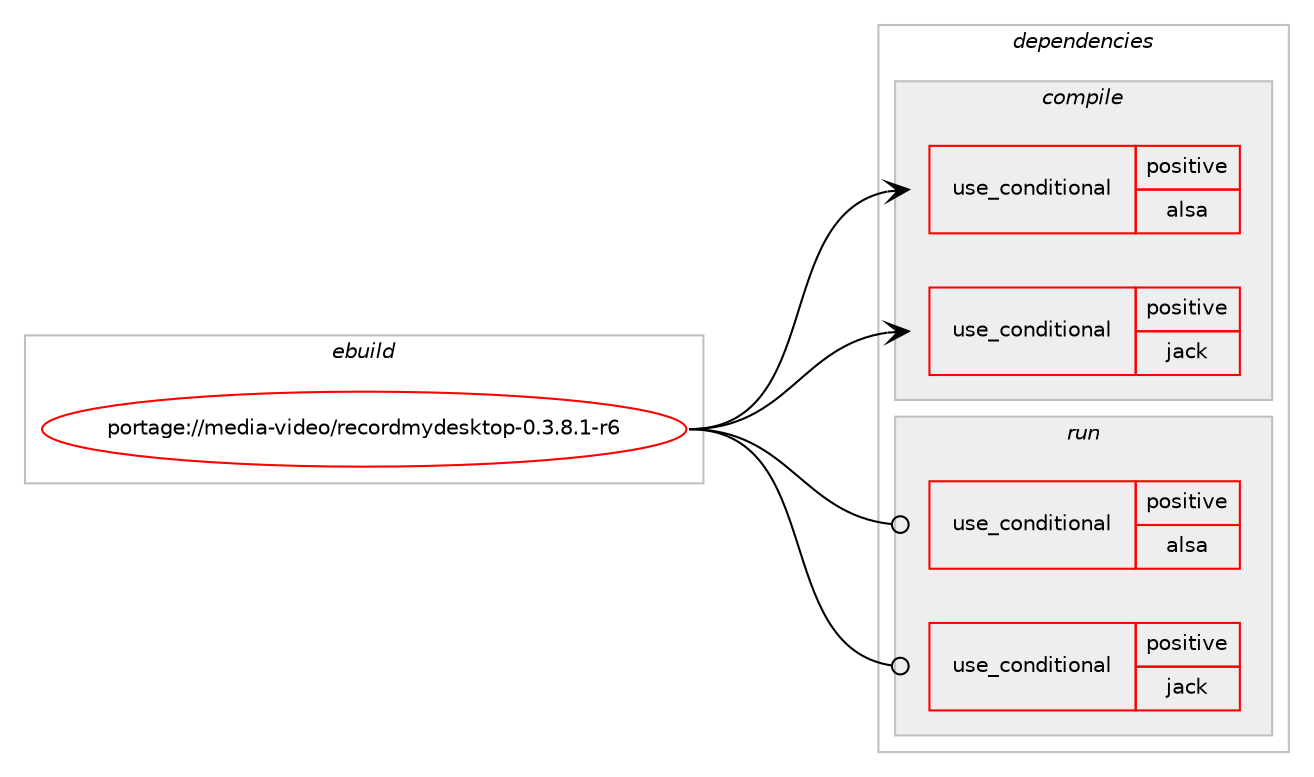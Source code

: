 digraph prolog {

# *************
# Graph options
# *************

newrank=true;
concentrate=true;
compound=true;
graph [rankdir=LR,fontname=Helvetica,fontsize=10,ranksep=1.5];#, ranksep=2.5, nodesep=0.2];
edge  [arrowhead=vee];
node  [fontname=Helvetica,fontsize=10];

# **********
# The ebuild
# **********

subgraph cluster_leftcol {
color=gray;
rank=same;
label=<<i>ebuild</i>>;
id [label="portage://media-video/recordmydesktop-0.3.8.1-r6", color=red, width=4, href="../media-video/recordmydesktop-0.3.8.1-r6.svg"];
}

# ****************
# The dependencies
# ****************

subgraph cluster_midcol {
color=gray;
label=<<i>dependencies</i>>;
subgraph cluster_compile {
fillcolor="#eeeeee";
style=filled;
label=<<i>compile</i>>;
subgraph cond83647 {
dependency171843 [label=<<TABLE BORDER="0" CELLBORDER="1" CELLSPACING="0" CELLPADDING="4"><TR><TD ROWSPAN="3" CELLPADDING="10">use_conditional</TD></TR><TR><TD>positive</TD></TR><TR><TD>alsa</TD></TR></TABLE>>, shape=none, color=red];
# *** BEGIN UNKNOWN DEPENDENCY TYPE (TODO) ***
# dependency171843 -> package_dependency(portage://media-video/recordmydesktop-0.3.8.1-r6,install,no,media-libs,alsa-lib,none,[,,],[],[])
# *** END UNKNOWN DEPENDENCY TYPE (TODO) ***

}
id:e -> dependency171843:w [weight=20,style="solid",arrowhead="vee"];
subgraph cond83648 {
dependency171844 [label=<<TABLE BORDER="0" CELLBORDER="1" CELLSPACING="0" CELLPADDING="4"><TR><TD ROWSPAN="3" CELLPADDING="10">use_conditional</TD></TR><TR><TD>positive</TD></TR><TR><TD>jack</TD></TR></TABLE>>, shape=none, color=red];
# *** BEGIN UNKNOWN DEPENDENCY TYPE (TODO) ***
# dependency171844 -> package_dependency(portage://media-video/recordmydesktop-0.3.8.1-r6,install,no,virtual,jack,none,[,,],[],[])
# *** END UNKNOWN DEPENDENCY TYPE (TODO) ***

}
id:e -> dependency171844:w [weight=20,style="solid",arrowhead="vee"];
# *** BEGIN UNKNOWN DEPENDENCY TYPE (TODO) ***
# id -> package_dependency(portage://media-video/recordmydesktop-0.3.8.1-r6,install,no,media-libs,libogg,none,[,,],[],[])
# *** END UNKNOWN DEPENDENCY TYPE (TODO) ***

# *** BEGIN UNKNOWN DEPENDENCY TYPE (TODO) ***
# id -> package_dependency(portage://media-video/recordmydesktop-0.3.8.1-r6,install,no,media-libs,libtheora,none,[,,],[],[use(enable(encode),none)])
# *** END UNKNOWN DEPENDENCY TYPE (TODO) ***

# *** BEGIN UNKNOWN DEPENDENCY TYPE (TODO) ***
# id -> package_dependency(portage://media-video/recordmydesktop-0.3.8.1-r6,install,no,media-libs,libvorbis,none,[,,],[],[])
# *** END UNKNOWN DEPENDENCY TYPE (TODO) ***

# *** BEGIN UNKNOWN DEPENDENCY TYPE (TODO) ***
# id -> package_dependency(portage://media-video/recordmydesktop-0.3.8.1-r6,install,no,x11-base,xorg-proto,none,[,,],[],[])
# *** END UNKNOWN DEPENDENCY TYPE (TODO) ***

# *** BEGIN UNKNOWN DEPENDENCY TYPE (TODO) ***
# id -> package_dependency(portage://media-video/recordmydesktop-0.3.8.1-r6,install,no,x11-libs,libICE,none,[,,],[],[])
# *** END UNKNOWN DEPENDENCY TYPE (TODO) ***

# *** BEGIN UNKNOWN DEPENDENCY TYPE (TODO) ***
# id -> package_dependency(portage://media-video/recordmydesktop-0.3.8.1-r6,install,no,x11-libs,libSM,none,[,,],[],[])
# *** END UNKNOWN DEPENDENCY TYPE (TODO) ***

# *** BEGIN UNKNOWN DEPENDENCY TYPE (TODO) ***
# id -> package_dependency(portage://media-video/recordmydesktop-0.3.8.1-r6,install,no,x11-libs,libXdamage,none,[,,],[],[])
# *** END UNKNOWN DEPENDENCY TYPE (TODO) ***

# *** BEGIN UNKNOWN DEPENDENCY TYPE (TODO) ***
# id -> package_dependency(portage://media-video/recordmydesktop-0.3.8.1-r6,install,no,x11-libs,libXext,none,[,,],[],[])
# *** END UNKNOWN DEPENDENCY TYPE (TODO) ***

# *** BEGIN UNKNOWN DEPENDENCY TYPE (TODO) ***
# id -> package_dependency(portage://media-video/recordmydesktop-0.3.8.1-r6,install,no,x11-libs,libXfixes,none,[,,],[],[])
# *** END UNKNOWN DEPENDENCY TYPE (TODO) ***

}
subgraph cluster_compileandrun {
fillcolor="#eeeeee";
style=filled;
label=<<i>compile and run</i>>;
}
subgraph cluster_run {
fillcolor="#eeeeee";
style=filled;
label=<<i>run</i>>;
subgraph cond83649 {
dependency171845 [label=<<TABLE BORDER="0" CELLBORDER="1" CELLSPACING="0" CELLPADDING="4"><TR><TD ROWSPAN="3" CELLPADDING="10">use_conditional</TD></TR><TR><TD>positive</TD></TR><TR><TD>alsa</TD></TR></TABLE>>, shape=none, color=red];
# *** BEGIN UNKNOWN DEPENDENCY TYPE (TODO) ***
# dependency171845 -> package_dependency(portage://media-video/recordmydesktop-0.3.8.1-r6,run,no,media-libs,alsa-lib,none,[,,],[],[])
# *** END UNKNOWN DEPENDENCY TYPE (TODO) ***

}
id:e -> dependency171845:w [weight=20,style="solid",arrowhead="odot"];
subgraph cond83650 {
dependency171846 [label=<<TABLE BORDER="0" CELLBORDER="1" CELLSPACING="0" CELLPADDING="4"><TR><TD ROWSPAN="3" CELLPADDING="10">use_conditional</TD></TR><TR><TD>positive</TD></TR><TR><TD>jack</TD></TR></TABLE>>, shape=none, color=red];
# *** BEGIN UNKNOWN DEPENDENCY TYPE (TODO) ***
# dependency171846 -> package_dependency(portage://media-video/recordmydesktop-0.3.8.1-r6,run,no,virtual,jack,none,[,,],[],[])
# *** END UNKNOWN DEPENDENCY TYPE (TODO) ***

}
id:e -> dependency171846:w [weight=20,style="solid",arrowhead="odot"];
# *** BEGIN UNKNOWN DEPENDENCY TYPE (TODO) ***
# id -> package_dependency(portage://media-video/recordmydesktop-0.3.8.1-r6,run,no,media-libs,libogg,none,[,,],[],[])
# *** END UNKNOWN DEPENDENCY TYPE (TODO) ***

# *** BEGIN UNKNOWN DEPENDENCY TYPE (TODO) ***
# id -> package_dependency(portage://media-video/recordmydesktop-0.3.8.1-r6,run,no,media-libs,libtheora,none,[,,],[],[use(enable(encode),none)])
# *** END UNKNOWN DEPENDENCY TYPE (TODO) ***

# *** BEGIN UNKNOWN DEPENDENCY TYPE (TODO) ***
# id -> package_dependency(portage://media-video/recordmydesktop-0.3.8.1-r6,run,no,media-libs,libvorbis,none,[,,],[],[])
# *** END UNKNOWN DEPENDENCY TYPE (TODO) ***

# *** BEGIN UNKNOWN DEPENDENCY TYPE (TODO) ***
# id -> package_dependency(portage://media-video/recordmydesktop-0.3.8.1-r6,run,no,x11-libs,libICE,none,[,,],[],[])
# *** END UNKNOWN DEPENDENCY TYPE (TODO) ***

# *** BEGIN UNKNOWN DEPENDENCY TYPE (TODO) ***
# id -> package_dependency(portage://media-video/recordmydesktop-0.3.8.1-r6,run,no,x11-libs,libSM,none,[,,],[],[])
# *** END UNKNOWN DEPENDENCY TYPE (TODO) ***

# *** BEGIN UNKNOWN DEPENDENCY TYPE (TODO) ***
# id -> package_dependency(portage://media-video/recordmydesktop-0.3.8.1-r6,run,no,x11-libs,libXdamage,none,[,,],[],[])
# *** END UNKNOWN DEPENDENCY TYPE (TODO) ***

# *** BEGIN UNKNOWN DEPENDENCY TYPE (TODO) ***
# id -> package_dependency(portage://media-video/recordmydesktop-0.3.8.1-r6,run,no,x11-libs,libXext,none,[,,],[],[])
# *** END UNKNOWN DEPENDENCY TYPE (TODO) ***

# *** BEGIN UNKNOWN DEPENDENCY TYPE (TODO) ***
# id -> package_dependency(portage://media-video/recordmydesktop-0.3.8.1-r6,run,no,x11-libs,libXfixes,none,[,,],[],[])
# *** END UNKNOWN DEPENDENCY TYPE (TODO) ***

}
}

# **************
# The candidates
# **************

subgraph cluster_choices {
rank=same;
color=gray;
label=<<i>candidates</i>>;

}

}
